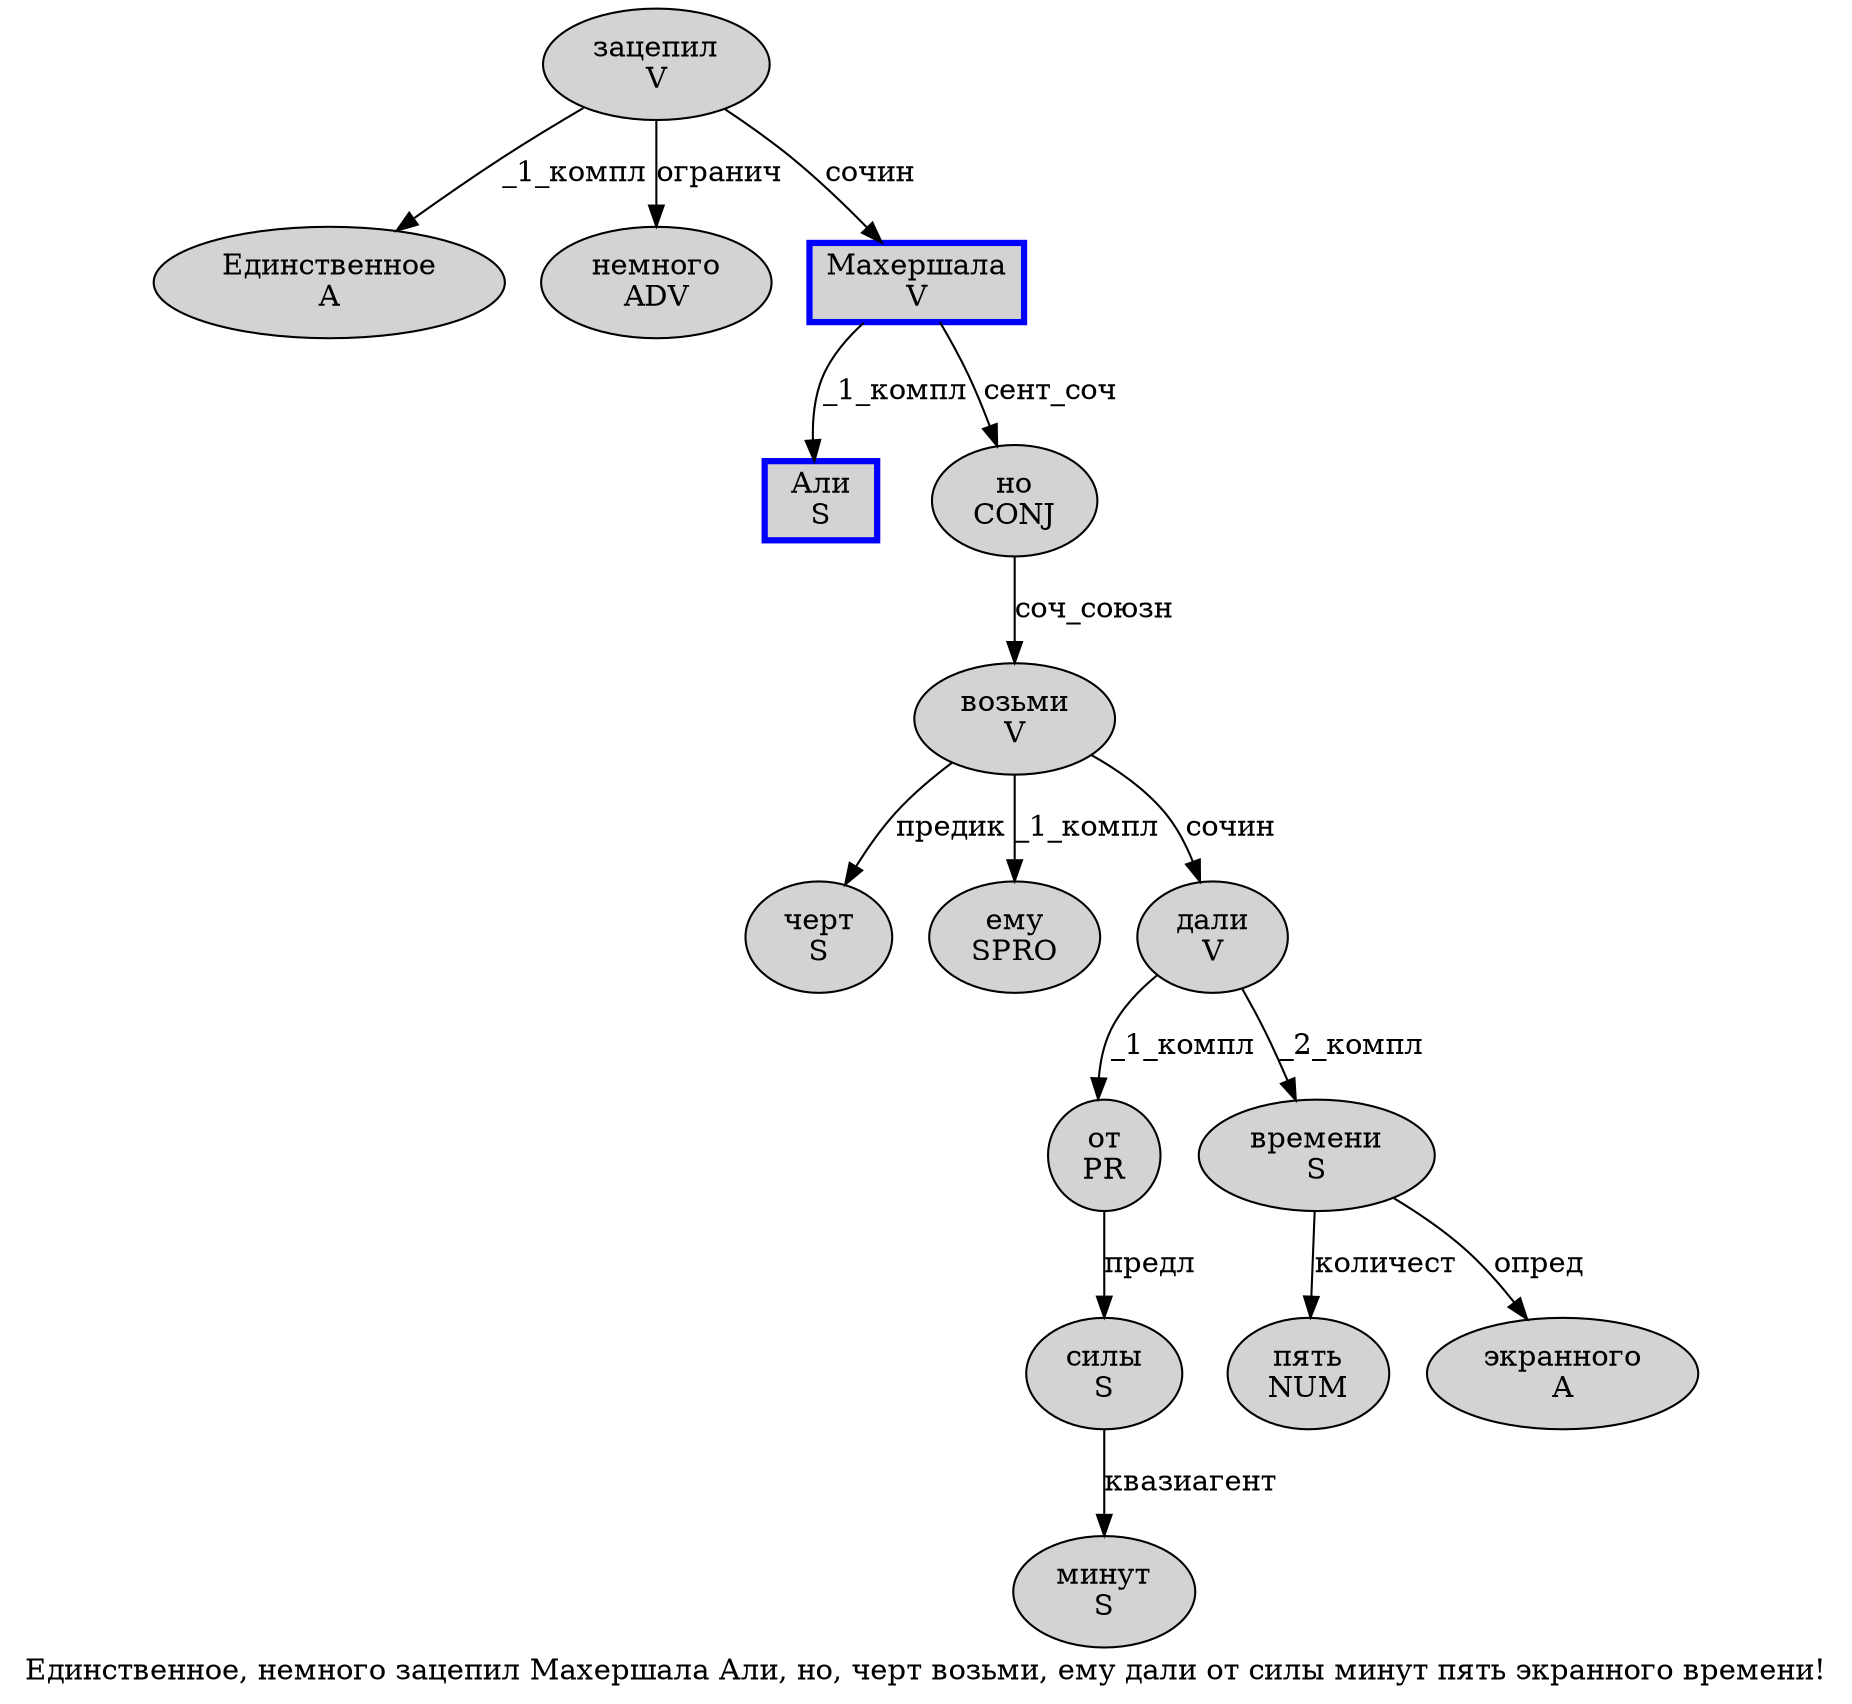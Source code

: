 digraph SENTENCE_4151 {
	graph [label="Единственное, немного зацепил Махершала Али, но, черт возьми, ему дали от силы минут пять экранного времени!"]
	node [style=filled]
		0 [label="Единственное
A" color="" fillcolor=lightgray penwidth=1 shape=ellipse]
		2 [label="немного
ADV" color="" fillcolor=lightgray penwidth=1 shape=ellipse]
		3 [label="зацепил
V" color="" fillcolor=lightgray penwidth=1 shape=ellipse]
		4 [label="Махершала
V" color=blue fillcolor=lightgray penwidth=3 shape=box]
		5 [label="Али
S" color=blue fillcolor=lightgray penwidth=3 shape=box]
		7 [label="но
CONJ" color="" fillcolor=lightgray penwidth=1 shape=ellipse]
		9 [label="черт
S" color="" fillcolor=lightgray penwidth=1 shape=ellipse]
		10 [label="возьми
V" color="" fillcolor=lightgray penwidth=1 shape=ellipse]
		12 [label="ему
SPRO" color="" fillcolor=lightgray penwidth=1 shape=ellipse]
		13 [label="дали
V" color="" fillcolor=lightgray penwidth=1 shape=ellipse]
		14 [label="от
PR" color="" fillcolor=lightgray penwidth=1 shape=ellipse]
		15 [label="силы
S" color="" fillcolor=lightgray penwidth=1 shape=ellipse]
		16 [label="минут
S" color="" fillcolor=lightgray penwidth=1 shape=ellipse]
		17 [label="пять
NUM" color="" fillcolor=lightgray penwidth=1 shape=ellipse]
		18 [label="экранного
A" color="" fillcolor=lightgray penwidth=1 shape=ellipse]
		19 [label="времени
S" color="" fillcolor=lightgray penwidth=1 shape=ellipse]
			4 -> 5 [label="_1_компл"]
			4 -> 7 [label="сент_соч"]
			3 -> 0 [label="_1_компл"]
			3 -> 2 [label="огранич"]
			3 -> 4 [label="сочин"]
			10 -> 9 [label="предик"]
			10 -> 12 [label="_1_компл"]
			10 -> 13 [label="сочин"]
			14 -> 15 [label="предл"]
			7 -> 10 [label="соч_союзн"]
			19 -> 17 [label="количест"]
			19 -> 18 [label="опред"]
			15 -> 16 [label="квазиагент"]
			13 -> 14 [label="_1_компл"]
			13 -> 19 [label="_2_компл"]
}